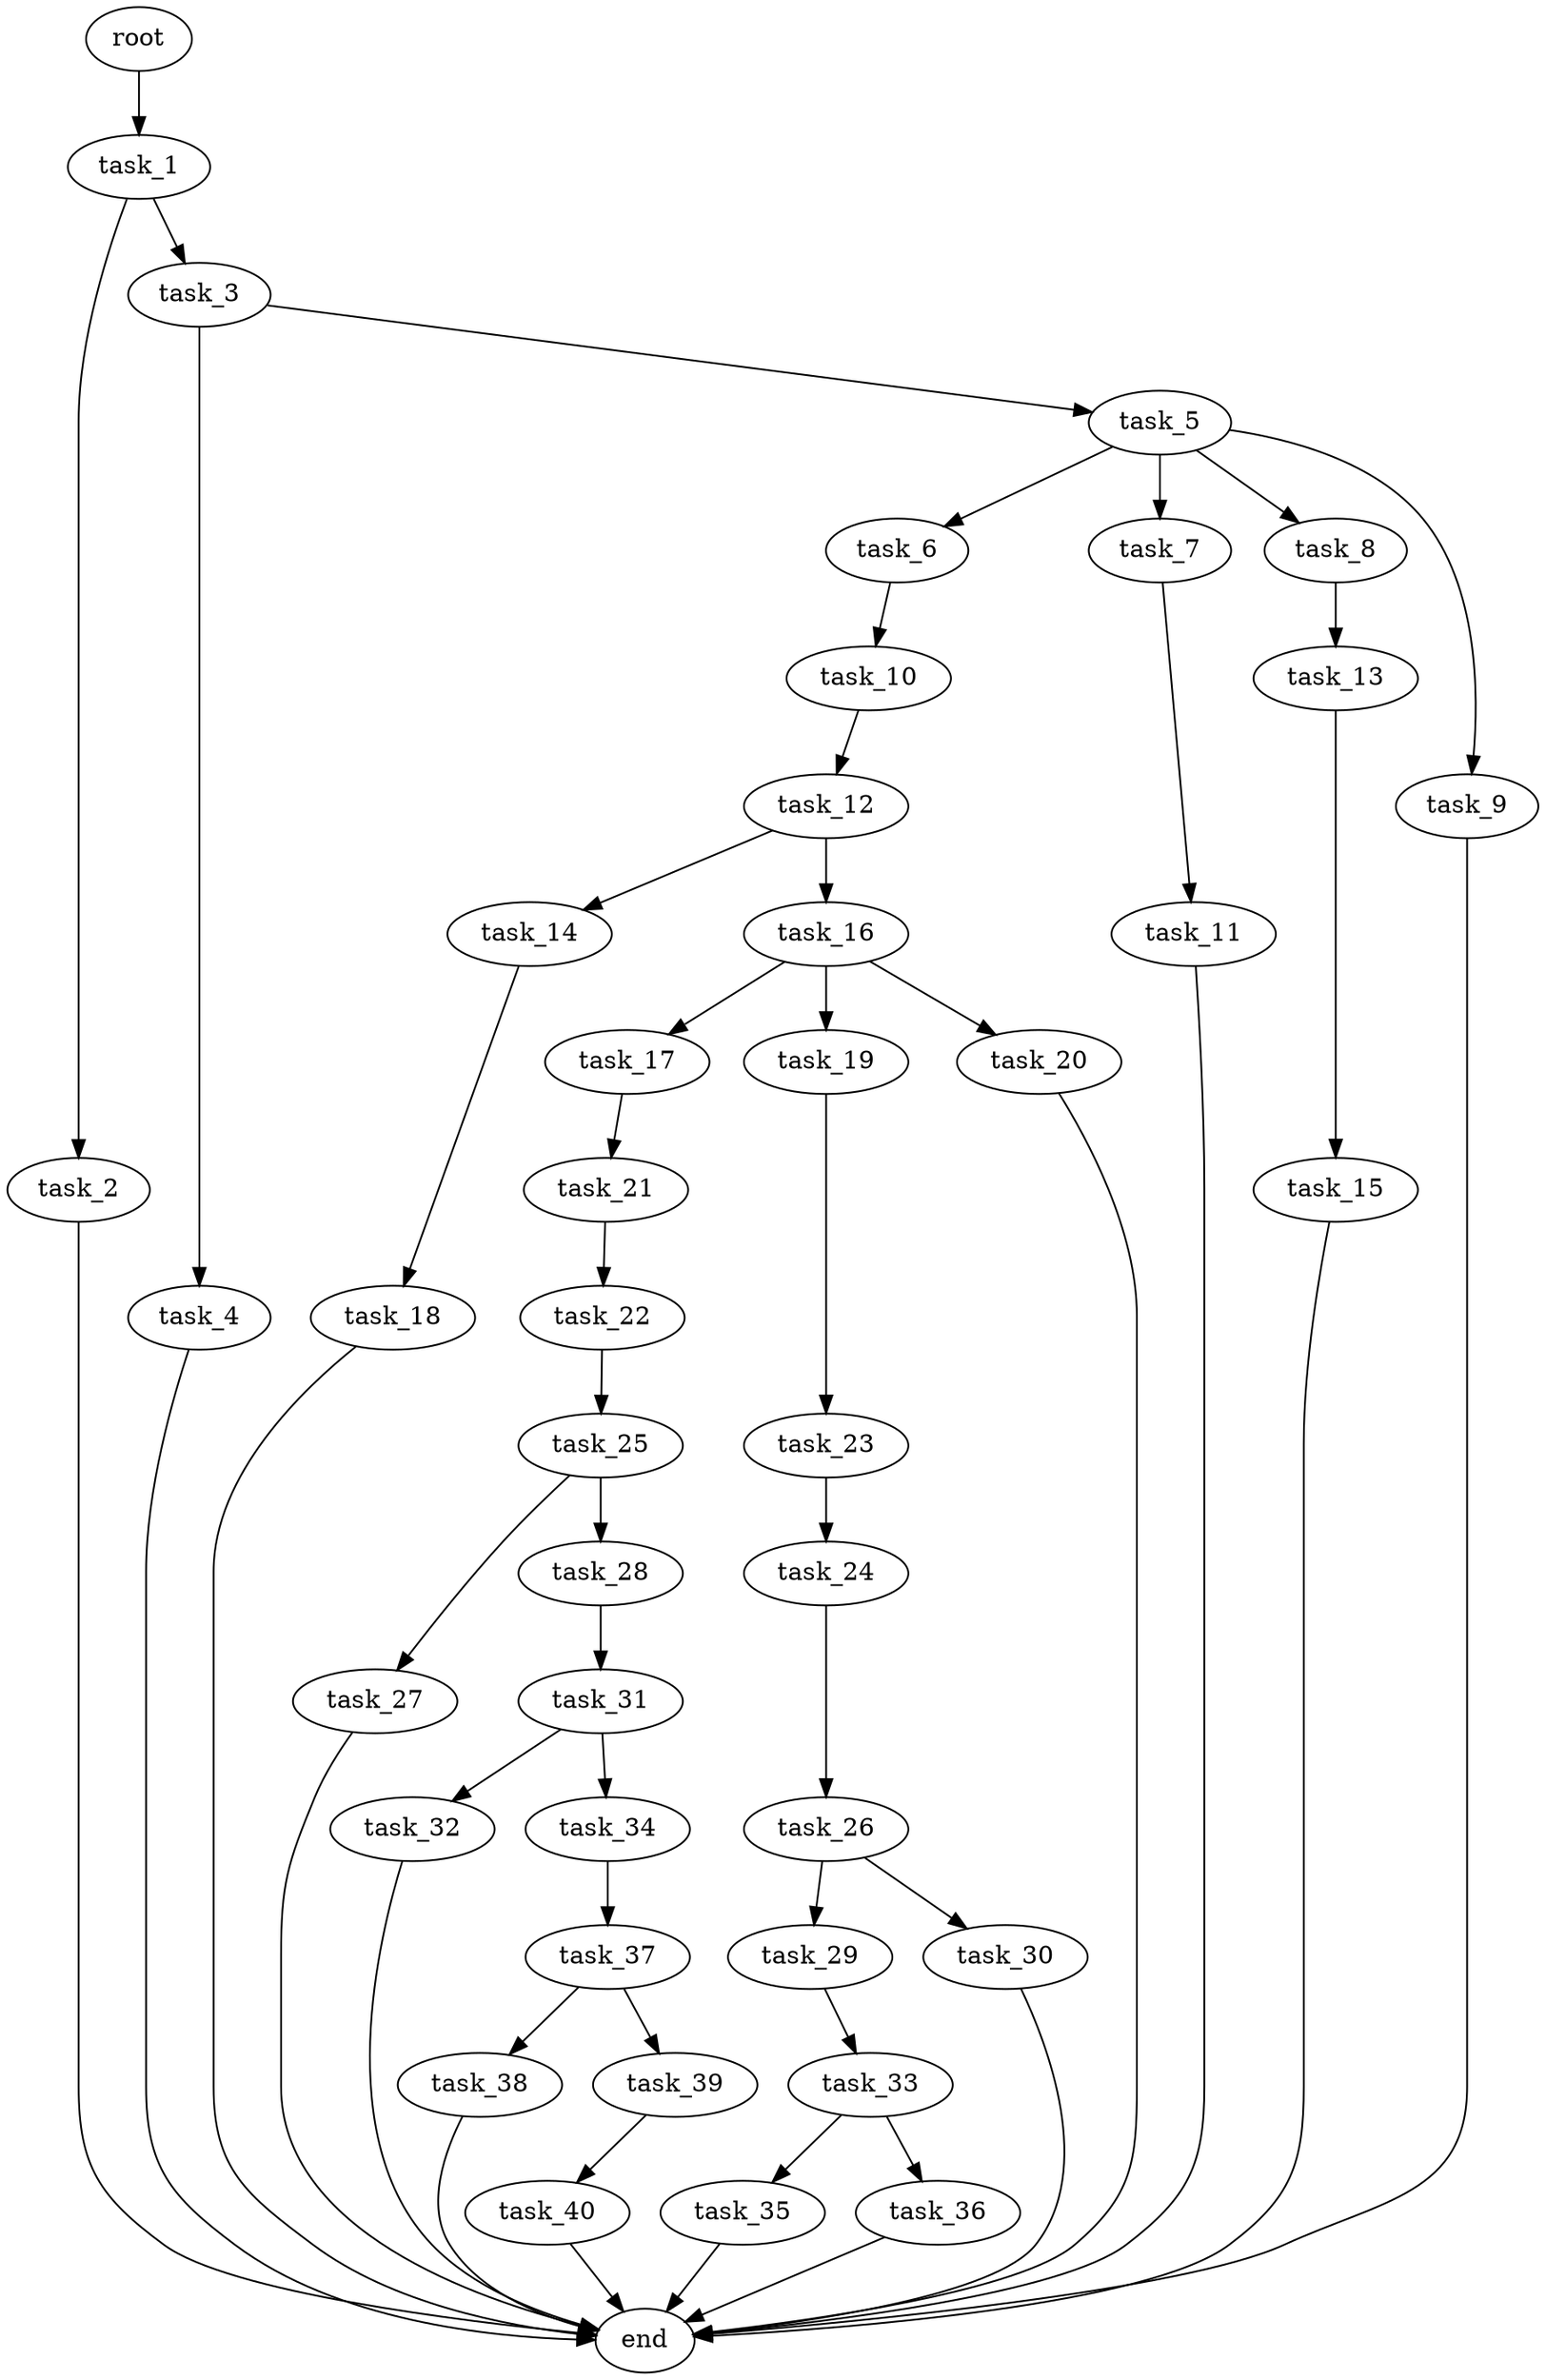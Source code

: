 digraph G {
  root [size="0.000000e+00"];
  task_1 [size="2.916962e+10"];
  task_2 [size="9.822102e+10"];
  task_3 [size="3.899419e+10"];
  task_4 [size="3.547406e+10"];
  task_5 [size="7.503179e+10"];
  task_6 [size="7.576822e+10"];
  task_7 [size="8.662868e+10"];
  task_8 [size="4.241496e+09"];
  task_9 [size="4.033389e+10"];
  task_10 [size="2.291562e+10"];
  task_11 [size="6.757833e+10"];
  task_12 [size="3.399967e+10"];
  task_13 [size="6.832151e+10"];
  task_14 [size="2.939037e+10"];
  task_15 [size="9.592225e+10"];
  task_16 [size="9.114418e+10"];
  task_17 [size="2.336177e+09"];
  task_18 [size="8.469840e+09"];
  task_19 [size="3.773334e+10"];
  task_20 [size="4.112505e+10"];
  task_21 [size="2.798597e+10"];
  task_22 [size="2.906717e+10"];
  task_23 [size="5.757518e+10"];
  task_24 [size="8.147405e+10"];
  task_25 [size="5.052658e+10"];
  task_26 [size="9.180596e+10"];
  task_27 [size="7.720597e+10"];
  task_28 [size="7.308070e+10"];
  task_29 [size="3.684350e+10"];
  task_30 [size="5.561347e+10"];
  task_31 [size="5.010197e+10"];
  task_32 [size="1.785368e+10"];
  task_33 [size="9.823017e+10"];
  task_34 [size="3.316181e+10"];
  task_35 [size="9.724789e+10"];
  task_36 [size="4.657361e+10"];
  task_37 [size="8.317702e+10"];
  task_38 [size="6.162393e+09"];
  task_39 [size="6.882885e+10"];
  task_40 [size="3.763723e+09"];
  end [size="0.000000e+00"];

  root -> task_1 [size="1.000000e-12"];
  task_1 -> task_2 [size="9.822102e+08"];
  task_1 -> task_3 [size="3.899419e+08"];
  task_2 -> end [size="1.000000e-12"];
  task_3 -> task_4 [size="3.547406e+08"];
  task_3 -> task_5 [size="7.503179e+08"];
  task_4 -> end [size="1.000000e-12"];
  task_5 -> task_6 [size="7.576822e+08"];
  task_5 -> task_7 [size="8.662868e+08"];
  task_5 -> task_8 [size="4.241496e+07"];
  task_5 -> task_9 [size="4.033389e+08"];
  task_6 -> task_10 [size="2.291562e+08"];
  task_7 -> task_11 [size="6.757833e+08"];
  task_8 -> task_13 [size="6.832151e+08"];
  task_9 -> end [size="1.000000e-12"];
  task_10 -> task_12 [size="3.399967e+08"];
  task_11 -> end [size="1.000000e-12"];
  task_12 -> task_14 [size="2.939037e+08"];
  task_12 -> task_16 [size="9.114418e+08"];
  task_13 -> task_15 [size="9.592225e+08"];
  task_14 -> task_18 [size="8.469840e+07"];
  task_15 -> end [size="1.000000e-12"];
  task_16 -> task_17 [size="2.336177e+07"];
  task_16 -> task_19 [size="3.773334e+08"];
  task_16 -> task_20 [size="4.112505e+08"];
  task_17 -> task_21 [size="2.798597e+08"];
  task_18 -> end [size="1.000000e-12"];
  task_19 -> task_23 [size="5.757518e+08"];
  task_20 -> end [size="1.000000e-12"];
  task_21 -> task_22 [size="2.906717e+08"];
  task_22 -> task_25 [size="5.052658e+08"];
  task_23 -> task_24 [size="8.147405e+08"];
  task_24 -> task_26 [size="9.180596e+08"];
  task_25 -> task_27 [size="7.720597e+08"];
  task_25 -> task_28 [size="7.308070e+08"];
  task_26 -> task_29 [size="3.684350e+08"];
  task_26 -> task_30 [size="5.561347e+08"];
  task_27 -> end [size="1.000000e-12"];
  task_28 -> task_31 [size="5.010197e+08"];
  task_29 -> task_33 [size="9.823017e+08"];
  task_30 -> end [size="1.000000e-12"];
  task_31 -> task_32 [size="1.785368e+08"];
  task_31 -> task_34 [size="3.316181e+08"];
  task_32 -> end [size="1.000000e-12"];
  task_33 -> task_35 [size="9.724789e+08"];
  task_33 -> task_36 [size="4.657361e+08"];
  task_34 -> task_37 [size="8.317702e+08"];
  task_35 -> end [size="1.000000e-12"];
  task_36 -> end [size="1.000000e-12"];
  task_37 -> task_38 [size="6.162393e+07"];
  task_37 -> task_39 [size="6.882885e+08"];
  task_38 -> end [size="1.000000e-12"];
  task_39 -> task_40 [size="3.763723e+07"];
  task_40 -> end [size="1.000000e-12"];
}
